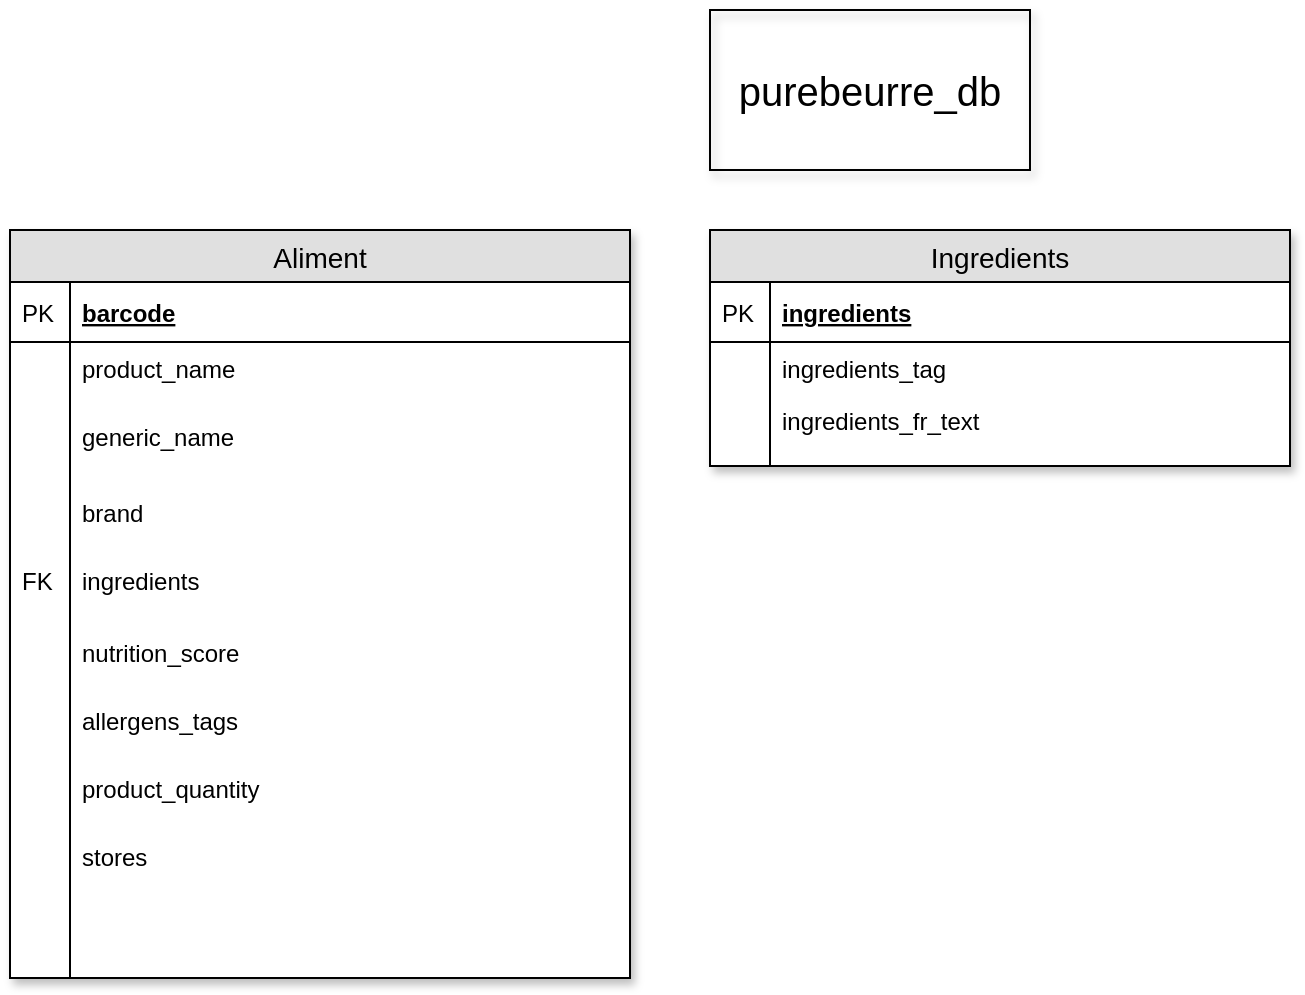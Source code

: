 <mxfile version="12.5.8" type="device"><diagram id="JLdrpwOu4dURKO244Ehc" name="Page-1"><mxGraphModel dx="982" dy="546" grid="1" gridSize="10" guides="1" tooltips="1" connect="1" arrows="1" fold="1" page="1" pageScale="1" pageWidth="827" pageHeight="1169" math="0" shadow="0"><root><mxCell id="0"/><mxCell id="1" parent="0"/><mxCell id="iNb0HsSZnYbgs74nRXjO-9" value="&lt;font style=&quot;font-size: 20px&quot;&gt;purebeurre_db&lt;/font&gt;" style="text;html=1;strokeColor=#000000;fillColor=none;align=center;verticalAlign=middle;whiteSpace=wrap;rounded=0;shadow=1;" vertex="1" parent="1"><mxGeometry x="360" y="40" width="160" height="80" as="geometry"/></mxCell><mxCell id="iNb0HsSZnYbgs74nRXjO-10" value="Aliment" style="swimlane;fontStyle=0;childLayout=stackLayout;horizontal=1;startSize=26;fillColor=#e0e0e0;horizontalStack=0;resizeParent=1;resizeParentMax=0;resizeLast=0;collapsible=1;marginBottom=0;swimlaneFillColor=#ffffff;align=center;fontSize=14;shadow=1;strokeColor=#000000;" vertex="1" parent="1"><mxGeometry x="10" y="150" width="310" height="374" as="geometry"><mxRectangle x="10" y="150" width="80" height="26" as="alternateBounds"/></mxGeometry></mxCell><mxCell id="iNb0HsSZnYbgs74nRXjO-11" value="barcode" style="shape=partialRectangle;top=0;left=0;right=0;bottom=1;align=left;verticalAlign=middle;fillColor=none;spacingLeft=34;spacingRight=4;overflow=hidden;rotatable=0;points=[[0,0.5],[1,0.5]];portConstraint=eastwest;dropTarget=0;fontStyle=5;fontSize=12;" vertex="1" parent="iNb0HsSZnYbgs74nRXjO-10"><mxGeometry y="26" width="310" height="30" as="geometry"/></mxCell><mxCell id="iNb0HsSZnYbgs74nRXjO-12" value="PK" style="shape=partialRectangle;top=0;left=0;bottom=0;fillColor=none;align=left;verticalAlign=middle;spacingLeft=4;spacingRight=4;overflow=hidden;rotatable=0;points=[];portConstraint=eastwest;part=1;fontSize=12;" vertex="1" connectable="0" parent="iNb0HsSZnYbgs74nRXjO-11"><mxGeometry width="30" height="30" as="geometry"/></mxCell><mxCell id="iNb0HsSZnYbgs74nRXjO-13" value="product_name" style="shape=partialRectangle;top=0;left=0;right=0;bottom=0;align=left;verticalAlign=top;fillColor=none;spacingLeft=34;spacingRight=4;overflow=hidden;rotatable=0;points=[[0,0.5],[1,0.5]];portConstraint=eastwest;dropTarget=0;fontSize=12;" vertex="1" parent="iNb0HsSZnYbgs74nRXjO-10"><mxGeometry y="56" width="310" height="34" as="geometry"/></mxCell><mxCell id="iNb0HsSZnYbgs74nRXjO-14" value="" style="shape=partialRectangle;top=0;left=0;bottom=0;fillColor=none;align=left;verticalAlign=top;spacingLeft=4;spacingRight=4;overflow=hidden;rotatable=0;points=[];portConstraint=eastwest;part=1;fontSize=12;" vertex="1" connectable="0" parent="iNb0HsSZnYbgs74nRXjO-13"><mxGeometry width="30" height="34" as="geometry"/></mxCell><mxCell id="iNb0HsSZnYbgs74nRXjO-15" value="generic_name" style="shape=partialRectangle;top=0;left=0;right=0;bottom=0;align=left;verticalAlign=top;fillColor=none;spacingLeft=34;spacingRight=4;overflow=hidden;rotatable=0;points=[[0,0.5],[1,0.5]];portConstraint=eastwest;dropTarget=0;fontSize=12;" vertex="1" parent="iNb0HsSZnYbgs74nRXjO-10"><mxGeometry y="90" width="310" height="38" as="geometry"/></mxCell><mxCell id="iNb0HsSZnYbgs74nRXjO-16" value="" style="shape=partialRectangle;top=0;left=0;bottom=0;fillColor=none;align=left;verticalAlign=top;spacingLeft=4;spacingRight=4;overflow=hidden;rotatable=0;points=[];portConstraint=eastwest;part=1;fontSize=12;" vertex="1" connectable="0" parent="iNb0HsSZnYbgs74nRXjO-15"><mxGeometry width="30" height="38" as="geometry"/></mxCell><mxCell id="iNb0HsSZnYbgs74nRXjO-17" value="brand" style="shape=partialRectangle;top=0;left=0;right=0;bottom=0;align=left;verticalAlign=top;fillColor=none;spacingLeft=34;spacingRight=4;overflow=hidden;rotatable=0;points=[[0,0.5],[1,0.5]];portConstraint=eastwest;dropTarget=0;fontSize=12;" vertex="1" parent="iNb0HsSZnYbgs74nRXjO-10"><mxGeometry y="128" width="310" height="34" as="geometry"/></mxCell><mxCell id="iNb0HsSZnYbgs74nRXjO-18" value="" style="shape=partialRectangle;top=0;left=0;bottom=0;fillColor=none;align=left;verticalAlign=top;spacingLeft=4;spacingRight=4;overflow=hidden;rotatable=0;points=[];portConstraint=eastwest;part=1;fontSize=12;" vertex="1" connectable="0" parent="iNb0HsSZnYbgs74nRXjO-17"><mxGeometry width="30" height="34" as="geometry"/></mxCell><mxCell id="iNb0HsSZnYbgs74nRXjO-37" value="ingredients" style="shape=partialRectangle;top=0;left=0;right=0;bottom=0;align=left;verticalAlign=top;fillColor=none;spacingLeft=34;spacingRight=4;overflow=hidden;rotatable=0;points=[[0,0.5],[1,0.5]];portConstraint=eastwest;dropTarget=0;fontSize=12;" vertex="1" parent="iNb0HsSZnYbgs74nRXjO-10"><mxGeometry y="162" width="310" height="36" as="geometry"/></mxCell><mxCell id="iNb0HsSZnYbgs74nRXjO-38" value="FK" style="shape=partialRectangle;top=0;left=0;bottom=0;fillColor=none;align=left;verticalAlign=top;spacingLeft=4;spacingRight=4;overflow=hidden;rotatable=0;points=[];portConstraint=eastwest;part=1;fontSize=12;" vertex="1" connectable="0" parent="iNb0HsSZnYbgs74nRXjO-37"><mxGeometry width="30" height="36" as="geometry"/></mxCell><mxCell id="iNb0HsSZnYbgs74nRXjO-39" value="nutrition_score" style="shape=partialRectangle;top=0;left=0;right=0;bottom=0;align=left;verticalAlign=top;fillColor=none;spacingLeft=34;spacingRight=4;overflow=hidden;rotatable=0;points=[[0,0.5],[1,0.5]];portConstraint=eastwest;dropTarget=0;fontSize=12;" vertex="1" parent="iNb0HsSZnYbgs74nRXjO-10"><mxGeometry y="198" width="310" height="34" as="geometry"/></mxCell><mxCell id="iNb0HsSZnYbgs74nRXjO-40" value="" style="shape=partialRectangle;top=0;left=0;bottom=0;fillColor=none;align=left;verticalAlign=top;spacingLeft=4;spacingRight=4;overflow=hidden;rotatable=0;points=[];portConstraint=eastwest;part=1;fontSize=12;" vertex="1" connectable="0" parent="iNb0HsSZnYbgs74nRXjO-39"><mxGeometry width="30" height="34" as="geometry"/></mxCell><mxCell id="iNb0HsSZnYbgs74nRXjO-47" value="allergens_tags" style="shape=partialRectangle;top=0;left=0;right=0;bottom=0;align=left;verticalAlign=top;fillColor=none;spacingLeft=34;spacingRight=4;overflow=hidden;rotatable=0;points=[[0,0.5],[1,0.5]];portConstraint=eastwest;dropTarget=0;fontSize=12;" vertex="1" parent="iNb0HsSZnYbgs74nRXjO-10"><mxGeometry y="232" width="310" height="34" as="geometry"/></mxCell><mxCell id="iNb0HsSZnYbgs74nRXjO-48" value="" style="shape=partialRectangle;top=0;left=0;bottom=0;fillColor=none;align=left;verticalAlign=top;spacingLeft=4;spacingRight=4;overflow=hidden;rotatable=0;points=[];portConstraint=eastwest;part=1;fontSize=12;" vertex="1" connectable="0" parent="iNb0HsSZnYbgs74nRXjO-47"><mxGeometry width="30" height="34" as="geometry"/></mxCell><mxCell id="iNb0HsSZnYbgs74nRXjO-62" value="product_quantity" style="shape=partialRectangle;top=0;left=0;right=0;bottom=0;align=left;verticalAlign=top;fillColor=none;spacingLeft=34;spacingRight=4;overflow=hidden;rotatable=0;points=[[0,0.5],[1,0.5]];portConstraint=eastwest;dropTarget=0;fontSize=12;" vertex="1" parent="iNb0HsSZnYbgs74nRXjO-10"><mxGeometry y="266" width="310" height="34" as="geometry"/></mxCell><mxCell id="iNb0HsSZnYbgs74nRXjO-63" value="" style="shape=partialRectangle;top=0;left=0;bottom=0;fillColor=none;align=left;verticalAlign=top;spacingLeft=4;spacingRight=4;overflow=hidden;rotatable=0;points=[];portConstraint=eastwest;part=1;fontSize=12;" vertex="1" connectable="0" parent="iNb0HsSZnYbgs74nRXjO-62"><mxGeometry width="30" height="34" as="geometry"/></mxCell><mxCell id="iNb0HsSZnYbgs74nRXjO-64" value="stores" style="shape=partialRectangle;top=0;left=0;right=0;bottom=0;align=left;verticalAlign=top;fillColor=none;spacingLeft=34;spacingRight=4;overflow=hidden;rotatable=0;points=[[0,0.5],[1,0.5]];portConstraint=eastwest;dropTarget=0;fontSize=12;" vertex="1" parent="iNb0HsSZnYbgs74nRXjO-10"><mxGeometry y="300" width="310" height="34" as="geometry"/></mxCell><mxCell id="iNb0HsSZnYbgs74nRXjO-65" value="" style="shape=partialRectangle;top=0;left=0;bottom=0;fillColor=none;align=left;verticalAlign=top;spacingLeft=4;spacingRight=4;overflow=hidden;rotatable=0;points=[];portConstraint=eastwest;part=1;fontSize=12;" vertex="1" connectable="0" parent="iNb0HsSZnYbgs74nRXjO-64"><mxGeometry width="30" height="34" as="geometry"/></mxCell><mxCell id="iNb0HsSZnYbgs74nRXjO-19" value="" style="shape=partialRectangle;top=0;left=0;right=0;bottom=0;align=left;verticalAlign=top;fillColor=none;spacingLeft=34;spacingRight=4;overflow=hidden;rotatable=0;points=[[0,0.5],[1,0.5]];portConstraint=eastwest;dropTarget=0;fontSize=12;" vertex="1" parent="iNb0HsSZnYbgs74nRXjO-10"><mxGeometry y="334" width="310" height="40" as="geometry"/></mxCell><mxCell id="iNb0HsSZnYbgs74nRXjO-20" value="" style="shape=partialRectangle;top=0;left=0;bottom=0;fillColor=none;align=left;verticalAlign=top;spacingLeft=4;spacingRight=4;overflow=hidden;rotatable=0;points=[];portConstraint=eastwest;part=1;fontSize=12;" vertex="1" connectable="0" parent="iNb0HsSZnYbgs74nRXjO-19"><mxGeometry width="30" height="40" as="geometry"/></mxCell><mxCell id="iNb0HsSZnYbgs74nRXjO-49" value="Ingredients" style="swimlane;fontStyle=0;childLayout=stackLayout;horizontal=1;startSize=26;fillColor=#e0e0e0;horizontalStack=0;resizeParent=1;resizeParentMax=0;resizeLast=0;collapsible=1;marginBottom=0;swimlaneFillColor=#ffffff;align=center;fontSize=14;shadow=1;strokeColor=#000000;" vertex="1" parent="1"><mxGeometry x="360" y="150" width="290" height="118" as="geometry"/></mxCell><mxCell id="iNb0HsSZnYbgs74nRXjO-50" value="ingredients" style="shape=partialRectangle;top=0;left=0;right=0;bottom=1;align=left;verticalAlign=middle;fillColor=none;spacingLeft=34;spacingRight=4;overflow=hidden;rotatable=0;points=[[0,0.5],[1,0.5]];portConstraint=eastwest;dropTarget=0;fontStyle=5;fontSize=12;" vertex="1" parent="iNb0HsSZnYbgs74nRXjO-49"><mxGeometry y="26" width="290" height="30" as="geometry"/></mxCell><mxCell id="iNb0HsSZnYbgs74nRXjO-51" value="PK" style="shape=partialRectangle;top=0;left=0;bottom=0;fillColor=none;align=left;verticalAlign=middle;spacingLeft=4;spacingRight=4;overflow=hidden;rotatable=0;points=[];portConstraint=eastwest;part=1;fontSize=12;" vertex="1" connectable="0" parent="iNb0HsSZnYbgs74nRXjO-50"><mxGeometry width="30" height="30" as="geometry"/></mxCell><mxCell id="iNb0HsSZnYbgs74nRXjO-52" value="ingredients_tag" style="shape=partialRectangle;top=0;left=0;right=0;bottom=0;align=left;verticalAlign=top;fillColor=none;spacingLeft=34;spacingRight=4;overflow=hidden;rotatable=0;points=[[0,0.5],[1,0.5]];portConstraint=eastwest;dropTarget=0;fontSize=12;" vertex="1" parent="iNb0HsSZnYbgs74nRXjO-49"><mxGeometry y="56" width="290" height="26" as="geometry"/></mxCell><mxCell id="iNb0HsSZnYbgs74nRXjO-53" value="" style="shape=partialRectangle;top=0;left=0;bottom=0;fillColor=none;align=left;verticalAlign=top;spacingLeft=4;spacingRight=4;overflow=hidden;rotatable=0;points=[];portConstraint=eastwest;part=1;fontSize=12;" vertex="1" connectable="0" parent="iNb0HsSZnYbgs74nRXjO-52"><mxGeometry width="30" height="26" as="geometry"/></mxCell><mxCell id="iNb0HsSZnYbgs74nRXjO-66" value="ingredients_fr_text" style="shape=partialRectangle;top=0;left=0;right=0;bottom=0;align=left;verticalAlign=top;fillColor=none;spacingLeft=34;spacingRight=4;overflow=hidden;rotatable=0;points=[[0,0.5],[1,0.5]];portConstraint=eastwest;dropTarget=0;fontSize=12;" vertex="1" parent="iNb0HsSZnYbgs74nRXjO-49"><mxGeometry y="82" width="290" height="26" as="geometry"/></mxCell><mxCell id="iNb0HsSZnYbgs74nRXjO-67" value="" style="shape=partialRectangle;top=0;left=0;bottom=0;fillColor=none;align=left;verticalAlign=top;spacingLeft=4;spacingRight=4;overflow=hidden;rotatable=0;points=[];portConstraint=eastwest;part=1;fontSize=12;" vertex="1" connectable="0" parent="iNb0HsSZnYbgs74nRXjO-66"><mxGeometry width="30" height="26" as="geometry"/></mxCell><mxCell id="iNb0HsSZnYbgs74nRXjO-58" value="" style="shape=partialRectangle;top=0;left=0;right=0;bottom=0;align=left;verticalAlign=top;fillColor=none;spacingLeft=34;spacingRight=4;overflow=hidden;rotatable=0;points=[[0,0.5],[1,0.5]];portConstraint=eastwest;dropTarget=0;fontSize=12;" vertex="1" parent="iNb0HsSZnYbgs74nRXjO-49"><mxGeometry y="108" width="290" height="10" as="geometry"/></mxCell><mxCell id="iNb0HsSZnYbgs74nRXjO-59" value="" style="shape=partialRectangle;top=0;left=0;bottom=0;fillColor=none;align=left;verticalAlign=top;spacingLeft=4;spacingRight=4;overflow=hidden;rotatable=0;points=[];portConstraint=eastwest;part=1;fontSize=12;" vertex="1" connectable="0" parent="iNb0HsSZnYbgs74nRXjO-58"><mxGeometry width="30" height="10" as="geometry"/></mxCell></root></mxGraphModel></diagram></mxfile>